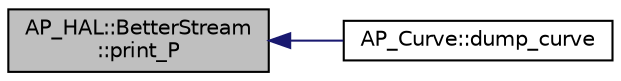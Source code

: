 digraph "AP_HAL::BetterStream::print_P"
{
 // INTERACTIVE_SVG=YES
  edge [fontname="Helvetica",fontsize="10",labelfontname="Helvetica",labelfontsize="10"];
  node [fontname="Helvetica",fontsize="10",shape=record];
  rankdir="LR";
  Node1 [label="AP_HAL::BetterStream\l::print_P",height=0.2,width=0.4,color="black", fillcolor="grey75", style="filled" fontcolor="black"];
  Node1 -> Node2 [dir="back",color="midnightblue",fontsize="10",style="solid",fontname="Helvetica"];
  Node2 [label="AP_Curve::dump_curve",height=0.2,width=0.4,color="black", fillcolor="white", style="filled",URL="$classAP__Curve.html#a4b9ae5e9b5d0b263a9966084a9a5c0b6"];
}

